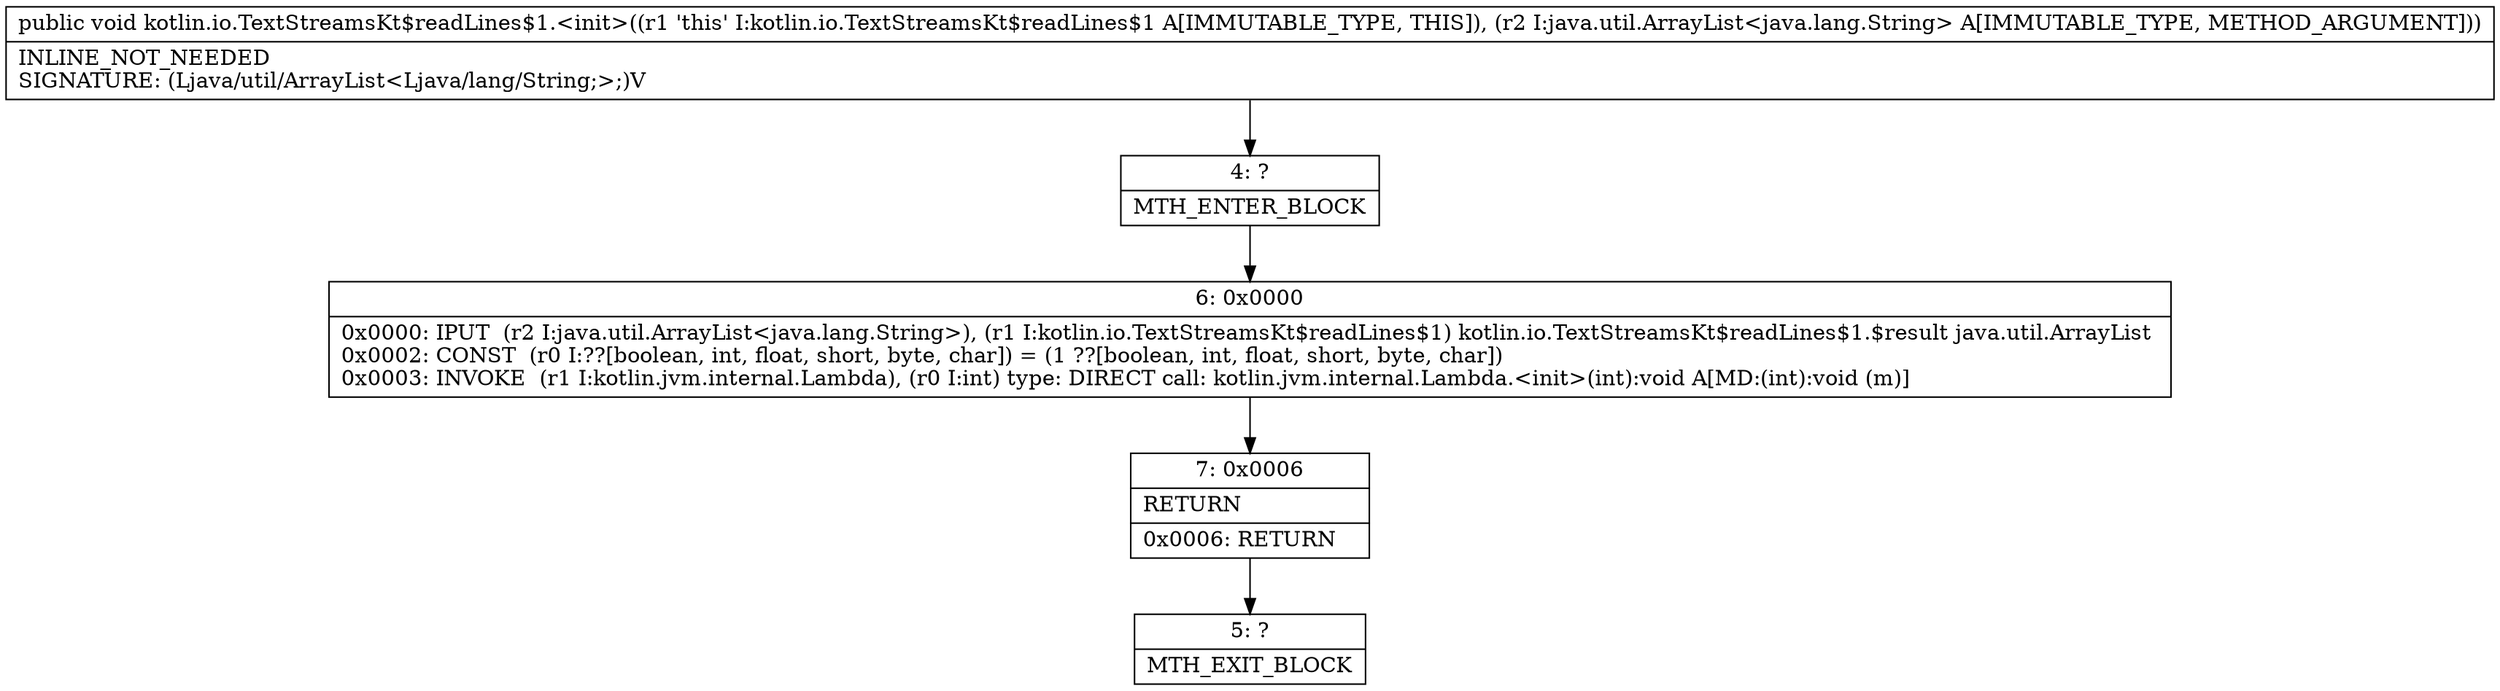 digraph "CFG forkotlin.io.TextStreamsKt$readLines$1.\<init\>(Ljava\/util\/ArrayList;)V" {
Node_4 [shape=record,label="{4\:\ ?|MTH_ENTER_BLOCK\l}"];
Node_6 [shape=record,label="{6\:\ 0x0000|0x0000: IPUT  (r2 I:java.util.ArrayList\<java.lang.String\>), (r1 I:kotlin.io.TextStreamsKt$readLines$1) kotlin.io.TextStreamsKt$readLines$1.$result java.util.ArrayList \l0x0002: CONST  (r0 I:??[boolean, int, float, short, byte, char]) = (1 ??[boolean, int, float, short, byte, char]) \l0x0003: INVOKE  (r1 I:kotlin.jvm.internal.Lambda), (r0 I:int) type: DIRECT call: kotlin.jvm.internal.Lambda.\<init\>(int):void A[MD:(int):void (m)]\l}"];
Node_7 [shape=record,label="{7\:\ 0x0006|RETURN\l|0x0006: RETURN   \l}"];
Node_5 [shape=record,label="{5\:\ ?|MTH_EXIT_BLOCK\l}"];
MethodNode[shape=record,label="{public void kotlin.io.TextStreamsKt$readLines$1.\<init\>((r1 'this' I:kotlin.io.TextStreamsKt$readLines$1 A[IMMUTABLE_TYPE, THIS]), (r2 I:java.util.ArrayList\<java.lang.String\> A[IMMUTABLE_TYPE, METHOD_ARGUMENT]))  | INLINE_NOT_NEEDED\lSIGNATURE: (Ljava\/util\/ArrayList\<Ljava\/lang\/String;\>;)V\l}"];
MethodNode -> Node_4;Node_4 -> Node_6;
Node_6 -> Node_7;
Node_7 -> Node_5;
}

